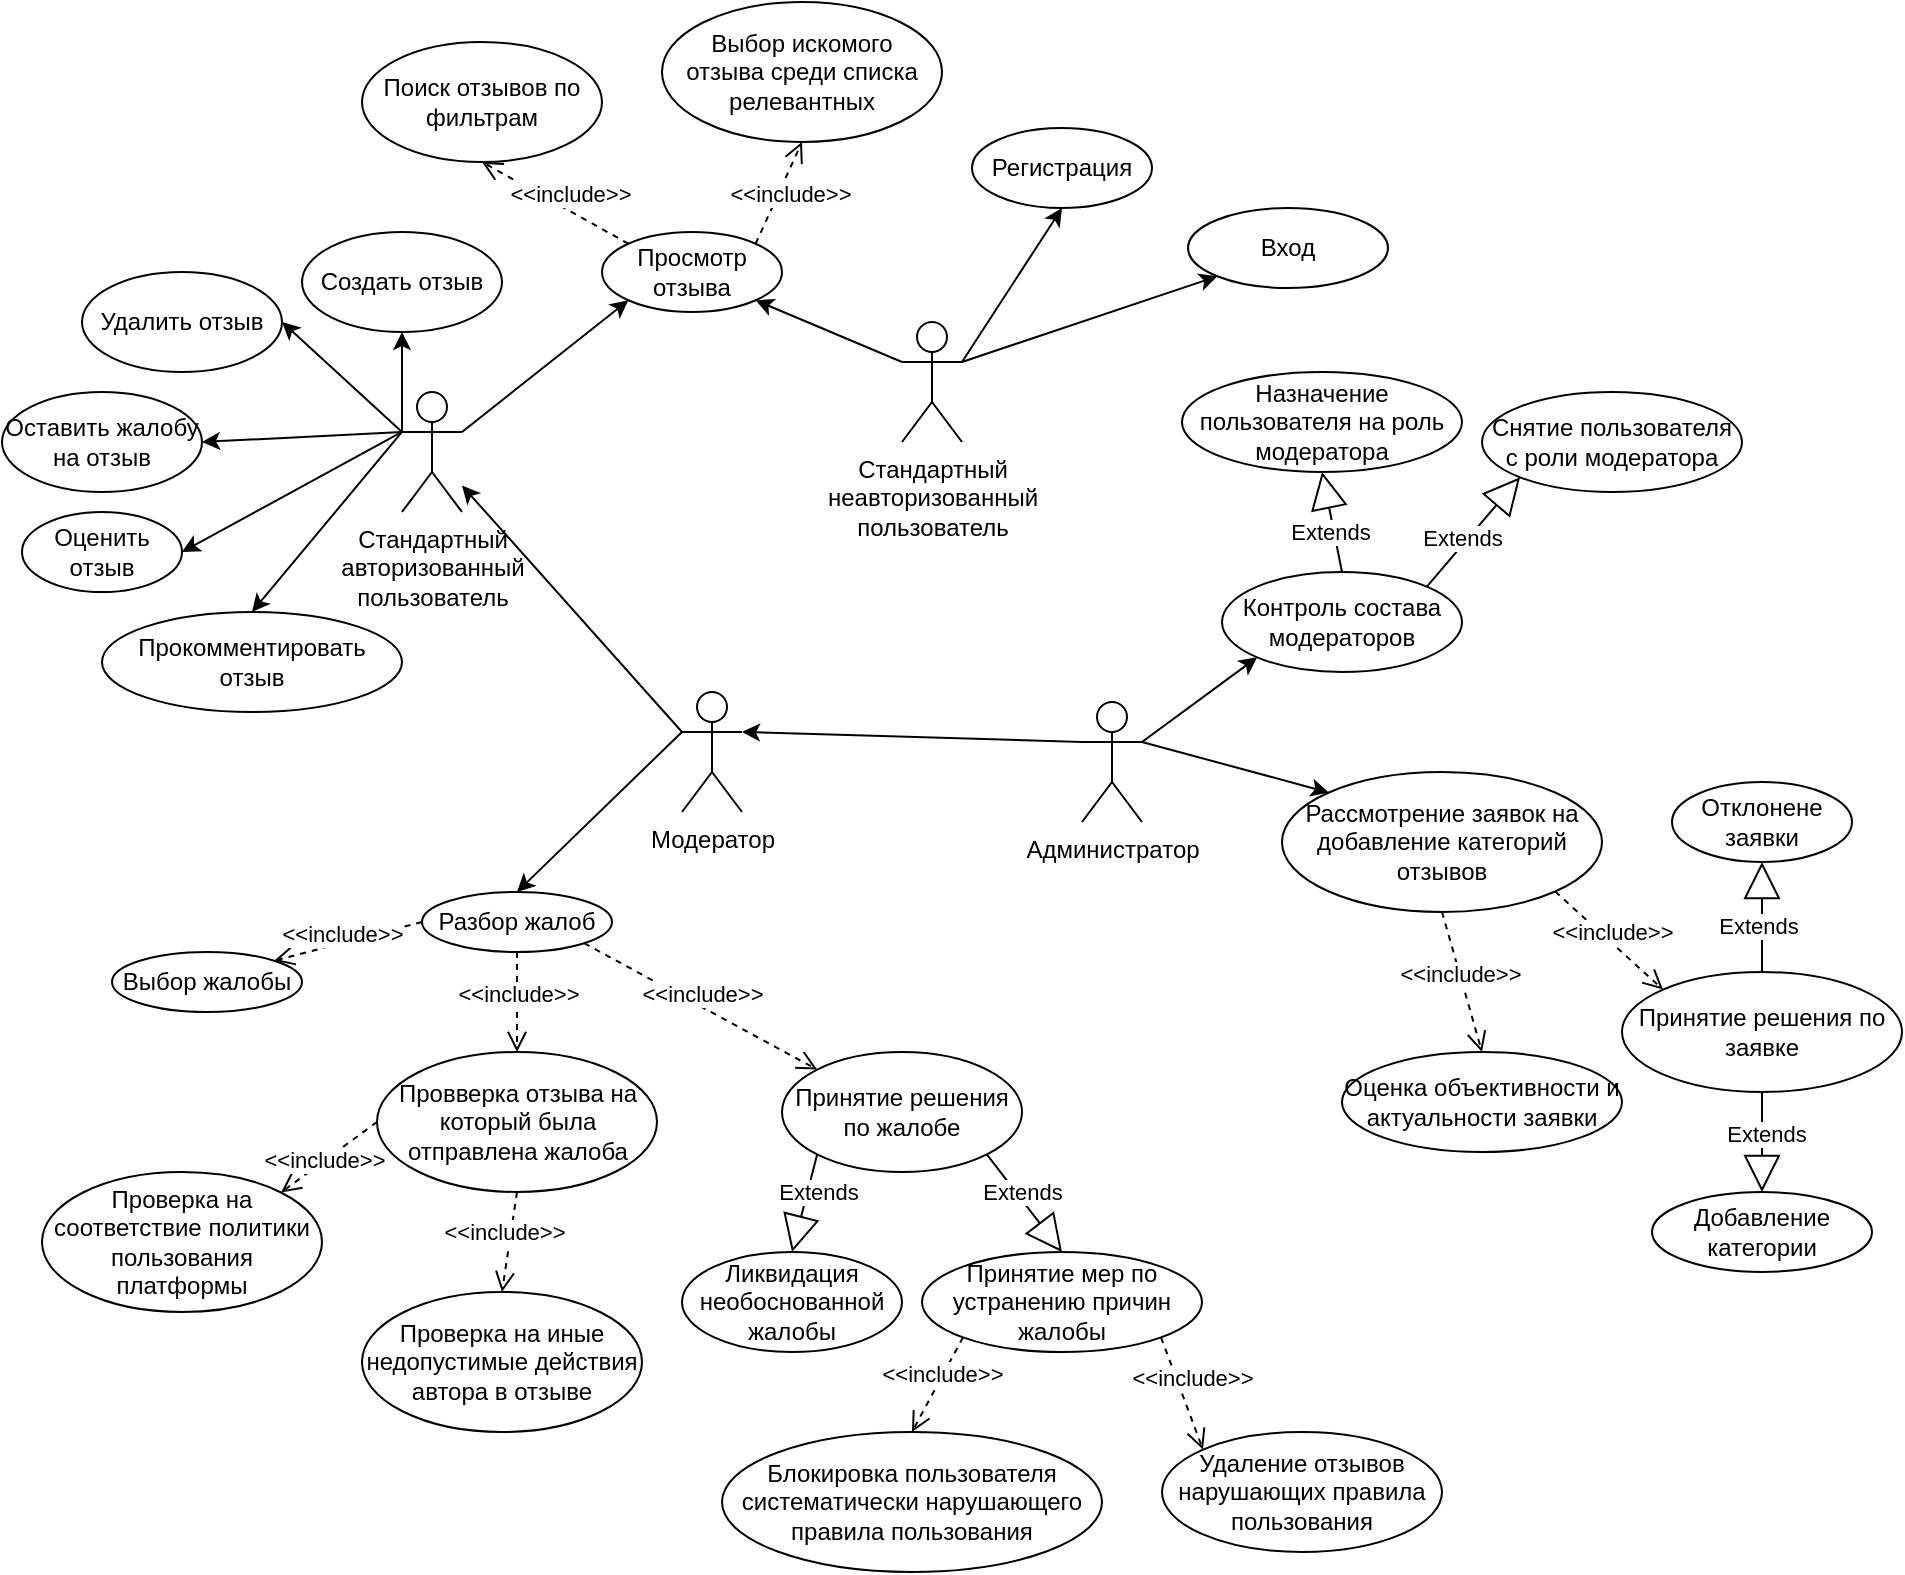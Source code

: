 <mxfile version="16.0.2" type="device"><diagram id="6Z0p92gxA20UZ5hRzo_e" name="Страница 1"><mxGraphModel dx="2" dy="865" grid="0" gridSize="10" guides="1" tooltips="1" connect="1" arrows="1" fold="1" page="1" pageScale="1" pageWidth="1100" pageHeight="850" math="0" shadow="0"><root><mxCell id="0"/><mxCell id="1" parent="0"/><mxCell id="-pxkv0RKF4KP1pfsqD97-1" value="Стандартный&lt;br&gt;неавторизованный&lt;br&gt;пользователь" style="shape=umlActor;verticalLabelPosition=bottom;verticalAlign=top;html=1;outlineConnect=0;" parent="1" vertex="1"><mxGeometry x="1620" y="175" width="30" height="60" as="geometry"/></mxCell><mxCell id="-pxkv0RKF4KP1pfsqD97-5" value="Просмотр отзыва" style="ellipse;whiteSpace=wrap;html=1;" parent="1" vertex="1"><mxGeometry x="1470" y="130" width="90" height="40" as="geometry"/></mxCell><mxCell id="-pxkv0RKF4KP1pfsqD97-6" value="Поиск отзывов по фильтрам" style="ellipse;whiteSpace=wrap;html=1;" parent="1" vertex="1"><mxGeometry x="1350" y="35" width="120" height="60" as="geometry"/></mxCell><mxCell id="-pxkv0RKF4KP1pfsqD97-11" value="&amp;lt;&amp;lt;include&amp;gt;&amp;gt;" style="html=1;verticalAlign=bottom;endArrow=open;dashed=1;endSize=8;rounded=0;entryX=0.5;entryY=1;entryDx=0;entryDy=0;exitX=0;exitY=0;exitDx=0;exitDy=0;" parent="1" source="-pxkv0RKF4KP1pfsqD97-5" target="-pxkv0RKF4KP1pfsqD97-6" edge="1"><mxGeometry x="-0.2" relative="1" as="geometry"><mxPoint x="1860" y="290" as="sourcePoint"/><mxPoint x="1780" y="290" as="targetPoint"/><mxPoint as="offset"/></mxGeometry></mxCell><mxCell id="-pxkv0RKF4KP1pfsqD97-13" value="" style="endArrow=classic;html=1;rounded=0;entryX=1;entryY=1;entryDx=0;entryDy=0;exitX=0;exitY=0.333;exitDx=0;exitDy=0;exitPerimeter=0;" parent="1" source="-pxkv0RKF4KP1pfsqD97-1" target="-pxkv0RKF4KP1pfsqD97-5" edge="1"><mxGeometry width="50" height="50" relative="1" as="geometry"><mxPoint x="1750" y="240" as="sourcePoint"/><mxPoint x="1930" y="270" as="targetPoint"/></mxGeometry></mxCell><mxCell id="-pxkv0RKF4KP1pfsqD97-14" value="Выбор искомого&lt;br&gt;отзыва среди списка релевантных" style="ellipse;whiteSpace=wrap;html=1;" parent="1" vertex="1"><mxGeometry x="1500" y="15" width="140" height="70" as="geometry"/></mxCell><mxCell id="-pxkv0RKF4KP1pfsqD97-15" value="&amp;lt;&amp;lt;include&amp;gt;&amp;gt;" style="html=1;verticalAlign=bottom;endArrow=open;dashed=1;endSize=8;rounded=0;entryX=0.5;entryY=1;entryDx=0;entryDy=0;exitX=1;exitY=0;exitDx=0;exitDy=0;" parent="1" source="-pxkv0RKF4KP1pfsqD97-5" target="-pxkv0RKF4KP1pfsqD97-14" edge="1"><mxGeometry x="-0.204" y="-9" relative="1" as="geometry"><mxPoint x="1780" y="140" as="sourcePoint"/><mxPoint x="1800" y="100" as="targetPoint"/><mxPoint as="offset"/></mxGeometry></mxCell><mxCell id="-pxkv0RKF4KP1pfsqD97-19" value="Регистрация" style="ellipse;whiteSpace=wrap;html=1;" parent="1" vertex="1"><mxGeometry x="1655" y="78" width="90" height="40" as="geometry"/></mxCell><mxCell id="-pxkv0RKF4KP1pfsqD97-20" value="Вход" style="ellipse;whiteSpace=wrap;html=1;" parent="1" vertex="1"><mxGeometry x="1763" y="118" width="100" height="40" as="geometry"/></mxCell><mxCell id="-pxkv0RKF4KP1pfsqD97-23" value="" style="endArrow=classic;html=1;rounded=0;entryX=0.5;entryY=1;entryDx=0;entryDy=0;exitX=1;exitY=0.333;exitDx=0;exitDy=0;exitPerimeter=0;" parent="1" source="-pxkv0RKF4KP1pfsqD97-1" target="-pxkv0RKF4KP1pfsqD97-19" edge="1"><mxGeometry width="50" height="50" relative="1" as="geometry"><mxPoint x="1660" y="205" as="sourcePoint"/><mxPoint x="1700" y="170" as="targetPoint"/></mxGeometry></mxCell><mxCell id="-pxkv0RKF4KP1pfsqD97-24" value="Стандартный&lt;br&gt;авторизованный&lt;br&gt;пользователь" style="shape=umlActor;verticalLabelPosition=bottom;verticalAlign=top;html=1;outlineConnect=0;" parent="1" vertex="1"><mxGeometry x="1370" y="210" width="30" height="60" as="geometry"/></mxCell><mxCell id="-pxkv0RKF4KP1pfsqD97-25" value="Создать отзыв" style="ellipse;whiteSpace=wrap;html=1;" parent="1" vertex="1"><mxGeometry x="1320" y="130" width="100" height="50" as="geometry"/></mxCell><mxCell id="-pxkv0RKF4KP1pfsqD97-26" value="Удалить отзыв" style="ellipse;whiteSpace=wrap;html=1;" parent="1" vertex="1"><mxGeometry x="1210" y="150" width="100" height="50" as="geometry"/></mxCell><mxCell id="-pxkv0RKF4KP1pfsqD97-27" value="Оставить жалобу на отзыв" style="ellipse;whiteSpace=wrap;html=1;rotation=0;" parent="1" vertex="1"><mxGeometry x="1170" y="210" width="100" height="50" as="geometry"/></mxCell><mxCell id="-pxkv0RKF4KP1pfsqD97-28" value="Оценить отзыв" style="ellipse;whiteSpace=wrap;html=1;" parent="1" vertex="1"><mxGeometry x="1180" y="270" width="80" height="40" as="geometry"/></mxCell><mxCell id="-pxkv0RKF4KP1pfsqD97-29" value="Прокомментировать отзыв" style="ellipse;whiteSpace=wrap;html=1;" parent="1" vertex="1"><mxGeometry x="1220" y="320" width="150" height="50" as="geometry"/></mxCell><mxCell id="-pxkv0RKF4KP1pfsqD97-30" value="" style="endArrow=classic;html=1;rounded=0;entryX=0.5;entryY=1;entryDx=0;entryDy=0;exitX=0;exitY=0.333;exitDx=0;exitDy=0;exitPerimeter=0;" parent="1" source="-pxkv0RKF4KP1pfsqD97-24" target="-pxkv0RKF4KP1pfsqD97-25" edge="1"><mxGeometry width="50" height="50" relative="1" as="geometry"><mxPoint x="1710" y="120" as="sourcePoint"/><mxPoint x="1780" y="165" as="targetPoint"/></mxGeometry></mxCell><mxCell id="-pxkv0RKF4KP1pfsqD97-31" value="" style="endArrow=classic;html=1;rounded=0;entryX=1;entryY=0.5;entryDx=0;entryDy=0;exitX=0;exitY=0.333;exitDx=0;exitDy=0;exitPerimeter=0;" parent="1" source="-pxkv0RKF4KP1pfsqD97-24" target="-pxkv0RKF4KP1pfsqD97-26" edge="1"><mxGeometry width="50" height="50" relative="1" as="geometry"><mxPoint x="1355" y="180" as="sourcePoint"/><mxPoint x="1315" y="50" as="targetPoint"/></mxGeometry></mxCell><mxCell id="-pxkv0RKF4KP1pfsqD97-32" value="" style="endArrow=classic;html=1;rounded=0;entryX=1;entryY=0.5;entryDx=0;entryDy=0;exitX=0;exitY=0.333;exitDx=0;exitDy=0;exitPerimeter=0;" parent="1" source="-pxkv0RKF4KP1pfsqD97-24" target="-pxkv0RKF4KP1pfsqD97-27" edge="1"><mxGeometry width="50" height="50" relative="1" as="geometry"><mxPoint x="1365" y="190" as="sourcePoint"/><mxPoint x="1325" y="60" as="targetPoint"/></mxGeometry></mxCell><mxCell id="-pxkv0RKF4KP1pfsqD97-33" value="" style="endArrow=classic;html=1;rounded=0;entryX=1;entryY=0.5;entryDx=0;entryDy=0;exitX=0;exitY=0.333;exitDx=0;exitDy=0;exitPerimeter=0;" parent="1" source="-pxkv0RKF4KP1pfsqD97-24" target="-pxkv0RKF4KP1pfsqD97-28" edge="1"><mxGeometry width="50" height="50" relative="1" as="geometry"><mxPoint x="1375" y="200" as="sourcePoint"/><mxPoint x="1335" y="70" as="targetPoint"/></mxGeometry></mxCell><mxCell id="-pxkv0RKF4KP1pfsqD97-34" value="" style="endArrow=classic;html=1;rounded=0;entryX=0.5;entryY=0;entryDx=0;entryDy=0;exitX=0;exitY=0.333;exitDx=0;exitDy=0;exitPerimeter=0;" parent="1" source="-pxkv0RKF4KP1pfsqD97-24" target="-pxkv0RKF4KP1pfsqD97-29" edge="1"><mxGeometry width="50" height="50" relative="1" as="geometry"><mxPoint x="1385" y="210" as="sourcePoint"/><mxPoint x="1345" y="80" as="targetPoint"/></mxGeometry></mxCell><mxCell id="-pxkv0RKF4KP1pfsqD97-35" value="" style="endArrow=classic;html=1;rounded=0;exitX=1;exitY=0.333;exitDx=0;exitDy=0;exitPerimeter=0;entryX=0;entryY=1;entryDx=0;entryDy=0;" parent="1" source="-pxkv0RKF4KP1pfsqD97-24" target="-pxkv0RKF4KP1pfsqD97-5" edge="1"><mxGeometry width="50" height="50" relative="1" as="geometry"><mxPoint x="1630" y="205" as="sourcePoint"/><mxPoint x="1520" y="270" as="targetPoint"/></mxGeometry></mxCell><mxCell id="-pxkv0RKF4KP1pfsqD97-37" value="Модератор" style="shape=umlActor;verticalLabelPosition=bottom;verticalAlign=top;html=1;outlineConnect=0;" parent="1" vertex="1"><mxGeometry x="1510" y="360" width="30" height="60" as="geometry"/></mxCell><mxCell id="-pxkv0RKF4KP1pfsqD97-40" value="Разбор жалоб" style="ellipse;whiteSpace=wrap;html=1;" parent="1" vertex="1"><mxGeometry x="1380" y="460" width="95" height="30" as="geometry"/></mxCell><mxCell id="-pxkv0RKF4KP1pfsqD97-41" value="Принятие решения по жалобе" style="ellipse;whiteSpace=wrap;html=1;" parent="1" vertex="1"><mxGeometry x="1560" y="540" width="120" height="60" as="geometry"/></mxCell><mxCell id="-pxkv0RKF4KP1pfsqD97-42" value="Выбор жалобы" style="ellipse;whiteSpace=wrap;html=1;" parent="1" vertex="1"><mxGeometry x="1225" y="490" width="95" height="30" as="geometry"/></mxCell><mxCell id="-pxkv0RKF4KP1pfsqD97-43" value="Провверка отзыва на который была отправлена жалоба" style="ellipse;whiteSpace=wrap;html=1;" parent="1" vertex="1"><mxGeometry x="1357.5" y="540" width="140" height="70" as="geometry"/></mxCell><mxCell id="-pxkv0RKF4KP1pfsqD97-44" value="Проверка на соответствие политики пользования платформы" style="ellipse;whiteSpace=wrap;html=1;" parent="1" vertex="1"><mxGeometry x="1190" y="600" width="140" height="70" as="geometry"/></mxCell><mxCell id="-pxkv0RKF4KP1pfsqD97-45" value="Проверка на иные недопустимые действия автора в отзыве" style="ellipse;whiteSpace=wrap;html=1;" parent="1" vertex="1"><mxGeometry x="1350" y="660" width="140" height="70" as="geometry"/></mxCell><mxCell id="-pxkv0RKF4KP1pfsqD97-46" value="&amp;lt;&amp;lt;include&amp;gt;&amp;gt;" style="html=1;verticalAlign=bottom;endArrow=open;dashed=1;endSize=8;rounded=0;entryX=1;entryY=0;entryDx=0;entryDy=0;exitX=0;exitY=0.5;exitDx=0;exitDy=0;" parent="1" source="-pxkv0RKF4KP1pfsqD97-43" target="-pxkv0RKF4KP1pfsqD97-44" edge="1"><mxGeometry x="0.265" y="7" relative="1" as="geometry"><mxPoint x="1596.46" y="145.7" as="sourcePoint"/><mxPoint x="1650" y="80" as="targetPoint"/><mxPoint as="offset"/><Array as="points"/></mxGeometry></mxCell><mxCell id="-pxkv0RKF4KP1pfsqD97-47" value="&amp;lt;&amp;lt;include&amp;gt;&amp;gt;" style="html=1;verticalAlign=bottom;endArrow=open;dashed=1;endSize=8;rounded=0;entryX=0.5;entryY=0;entryDx=0;entryDy=0;exitX=0.5;exitY=1;exitDx=0;exitDy=0;" parent="1" source="-pxkv0RKF4KP1pfsqD97-43" target="-pxkv0RKF4KP1pfsqD97-45" edge="1"><mxGeometry x="0.172" y="-2" relative="1" as="geometry"><mxPoint x="1270.503" y="579.749" as="sourcePoint"/><mxPoint x="1229.497" y="620.251" as="targetPoint"/><mxPoint as="offset"/></mxGeometry></mxCell><mxCell id="-pxkv0RKF4KP1pfsqD97-48" value="&amp;lt;&amp;lt;include&amp;gt;&amp;gt;" style="html=1;verticalAlign=bottom;endArrow=open;dashed=1;endSize=8;rounded=0;entryX=0.5;entryY=0;entryDx=0;entryDy=0;exitX=0.5;exitY=1;exitDx=0;exitDy=0;" parent="1" source="-pxkv0RKF4KP1pfsqD97-40" target="-pxkv0RKF4KP1pfsqD97-43" edge="1"><mxGeometry x="0.2" relative="1" as="geometry"><mxPoint x="1360" y="500" as="sourcePoint"/><mxPoint x="1530" y="630" as="targetPoint"/><mxPoint as="offset"/></mxGeometry></mxCell><mxCell id="-pxkv0RKF4KP1pfsqD97-49" value="&amp;lt;&amp;lt;include&amp;gt;&amp;gt;" style="html=1;verticalAlign=bottom;endArrow=open;dashed=1;endSize=8;rounded=0;entryX=1;entryY=0;entryDx=0;entryDy=0;exitX=0;exitY=0.5;exitDx=0;exitDy=0;" parent="1" source="-pxkv0RKF4KP1pfsqD97-40" target="-pxkv0RKF4KP1pfsqD97-42" edge="1"><mxGeometry x="0.117" y="4" relative="1" as="geometry"><mxPoint x="1373.682" y="495.533" as="sourcePoint"/><mxPoint x="1330" y="530" as="targetPoint"/><mxPoint as="offset"/></mxGeometry></mxCell><mxCell id="-pxkv0RKF4KP1pfsqD97-51" value="&amp;lt;&amp;lt;include&amp;gt;&amp;gt;" style="html=1;verticalAlign=bottom;endArrow=open;dashed=1;endSize=8;rounded=0;entryX=0;entryY=0;entryDx=0;entryDy=0;exitX=1;exitY=1;exitDx=0;exitDy=0;" parent="1" source="-pxkv0RKF4KP1pfsqD97-40" target="-pxkv0RKF4KP1pfsqD97-41" edge="1"><mxGeometry x="0.027" y="-2" relative="1" as="geometry"><mxPoint x="1560" y="510" as="sourcePoint"/><mxPoint x="1316.422" y="504.5" as="targetPoint"/><mxPoint as="offset"/></mxGeometry></mxCell><mxCell id="-pxkv0RKF4KP1pfsqD97-52" value="Ликвидация необоснованной жалобы" style="ellipse;whiteSpace=wrap;html=1;" parent="1" vertex="1"><mxGeometry x="1510" y="640" width="110" height="50" as="geometry"/></mxCell><mxCell id="-pxkv0RKF4KP1pfsqD97-53" value="Принятие мер по устранению причин жалобы" style="ellipse;whiteSpace=wrap;html=1;" parent="1" vertex="1"><mxGeometry x="1630" y="640" width="140" height="50" as="geometry"/></mxCell><mxCell id="-pxkv0RKF4KP1pfsqD97-56" value="" style="endArrow=classic;html=1;rounded=0;exitX=0;exitY=0.333;exitDx=0;exitDy=0;exitPerimeter=0;entryX=0.5;entryY=0;entryDx=0;entryDy=0;" parent="1" source="-pxkv0RKF4KP1pfsqD97-37" target="-pxkv0RKF4KP1pfsqD97-40" edge="1"><mxGeometry width="50" height="50" relative="1" as="geometry"><mxPoint x="1410" y="240" as="sourcePoint"/><mxPoint x="1520" y="160" as="targetPoint"/></mxGeometry></mxCell><mxCell id="-pxkv0RKF4KP1pfsqD97-57" value="Блокировка пользователя систематически нарушающего правила пользования" style="ellipse;whiteSpace=wrap;html=1;" parent="1" vertex="1"><mxGeometry x="1530" y="730" width="190" height="70" as="geometry"/></mxCell><mxCell id="-pxkv0RKF4KP1pfsqD97-58" value="Extends" style="endArrow=block;endSize=16;endFill=0;html=1;rounded=0;exitX=0;exitY=1;exitDx=0;exitDy=0;entryX=0.5;entryY=0;entryDx=0;entryDy=0;" parent="1" source="-pxkv0RKF4KP1pfsqD97-41" target="-pxkv0RKF4KP1pfsqD97-52" edge="1"><mxGeometry x="-0.278" y="5" width="160" relative="1" as="geometry"><mxPoint x="1890" y="460" as="sourcePoint"/><mxPoint x="1810" y="400" as="targetPoint"/><mxPoint as="offset"/></mxGeometry></mxCell><mxCell id="-pxkv0RKF4KP1pfsqD97-59" value="Extends" style="endArrow=block;endSize=16;endFill=0;html=1;rounded=0;exitX=1;exitY=1;exitDx=0;exitDy=0;entryX=0.5;entryY=0;entryDx=0;entryDy=0;" parent="1" source="-pxkv0RKF4KP1pfsqD97-41" target="-pxkv0RKF4KP1pfsqD97-53" edge="1"><mxGeometry x="-0.168" y="2" width="160" relative="1" as="geometry"><mxPoint x="1530" y="400" as="sourcePoint"/><mxPoint x="1450" y="340" as="targetPoint"/><mxPoint as="offset"/></mxGeometry></mxCell><mxCell id="-pxkv0RKF4KP1pfsqD97-60" value="Удаление отзывов нарушающих правила пользования" style="ellipse;whiteSpace=wrap;html=1;" parent="1" vertex="1"><mxGeometry x="1750" y="730" width="140" height="60" as="geometry"/></mxCell><mxCell id="-pxkv0RKF4KP1pfsqD97-61" value="&amp;lt;&amp;lt;include&amp;gt;&amp;gt;" style="html=1;verticalAlign=bottom;endArrow=open;dashed=1;endSize=8;rounded=0;entryX=0.5;entryY=0;entryDx=0;entryDy=0;exitX=0;exitY=1;exitDx=0;exitDy=0;" parent="1" source="-pxkv0RKF4KP1pfsqD97-53" target="-pxkv0RKF4KP1pfsqD97-57" edge="1"><mxGeometry x="0.08" y="4" relative="1" as="geometry"><mxPoint x="1820" y="610" as="sourcePoint"/><mxPoint x="1810" y="530" as="targetPoint"/><mxPoint as="offset"/></mxGeometry></mxCell><mxCell id="-pxkv0RKF4KP1pfsqD97-62" value="&amp;lt;&amp;lt;include&amp;gt;&amp;gt;" style="html=1;verticalAlign=bottom;endArrow=open;dashed=1;endSize=8;rounded=0;entryX=0;entryY=0;entryDx=0;entryDy=0;exitX=1;exitY=1;exitDx=0;exitDy=0;" parent="1" source="-pxkv0RKF4KP1pfsqD97-53" target="-pxkv0RKF4KP1pfsqD97-60" edge="1"><mxGeometry x="0.08" y="4" relative="1" as="geometry"><mxPoint x="1660.503" y="692.678" as="sourcePoint"/><mxPoint x="1635" y="740.0" as="targetPoint"/><mxPoint as="offset"/></mxGeometry></mxCell><mxCell id="-pxkv0RKF4KP1pfsqD97-63" value="Администратор" style="shape=umlActor;verticalLabelPosition=bottom;verticalAlign=top;html=1;outlineConnect=0;" parent="1" vertex="1"><mxGeometry x="1710" y="365" width="30" height="60" as="geometry"/></mxCell><mxCell id="-pxkv0RKF4KP1pfsqD97-68" value="Контроль состава модераторов" style="ellipse;whiteSpace=wrap;html=1;" parent="1" vertex="1"><mxGeometry x="1780" y="300" width="120" height="50" as="geometry"/></mxCell><mxCell id="-pxkv0RKF4KP1pfsqD97-69" value="Назначение пользователя на роль модератора" style="ellipse;whiteSpace=wrap;html=1;" parent="1" vertex="1"><mxGeometry x="1760" y="200" width="140" height="50" as="geometry"/></mxCell><mxCell id="-pxkv0RKF4KP1pfsqD97-70" value="Снятие пользователя с роли модератора" style="ellipse;whiteSpace=wrap;html=1;" parent="1" vertex="1"><mxGeometry x="1910" y="210" width="130" height="50" as="geometry"/></mxCell><mxCell id="-pxkv0RKF4KP1pfsqD97-71" value="Extends" style="endArrow=block;endSize=16;endFill=0;html=1;rounded=0;exitX=1;exitY=0;exitDx=0;exitDy=0;entryX=0;entryY=1;entryDx=0;entryDy=0;" parent="1" source="-pxkv0RKF4KP1pfsqD97-68" target="-pxkv0RKF4KP1pfsqD97-70" edge="1"><mxGeometry x="-0.168" y="2" width="160" relative="1" as="geometry"><mxPoint x="1672.426" y="601.213" as="sourcePoint"/><mxPoint x="1710" y="650.0" as="targetPoint"/><mxPoint as="offset"/></mxGeometry></mxCell><mxCell id="-pxkv0RKF4KP1pfsqD97-72" value="Extends" style="endArrow=block;endSize=16;endFill=0;html=1;rounded=0;exitX=0.5;exitY=0;exitDx=0;exitDy=0;entryX=0.5;entryY=1;entryDx=0;entryDy=0;" parent="1" source="-pxkv0RKF4KP1pfsqD97-68" target="-pxkv0RKF4KP1pfsqD97-69" edge="1"><mxGeometry x="-0.168" y="2" width="160" relative="1" as="geometry"><mxPoint x="1892.426" y="317.322" as="sourcePoint"/><mxPoint x="1957.574" y="267.678" as="targetPoint"/><mxPoint as="offset"/></mxGeometry></mxCell><mxCell id="-pxkv0RKF4KP1pfsqD97-73" value="" style="endArrow=classic;html=1;rounded=0;exitX=1;exitY=0.333;exitDx=0;exitDy=0;exitPerimeter=0;entryX=0;entryY=1;entryDx=0;entryDy=0;" parent="1" source="-pxkv0RKF4KP1pfsqD97-63" target="-pxkv0RKF4KP1pfsqD97-68" edge="1"><mxGeometry width="50" height="50" relative="1" as="geometry"><mxPoint x="1520" y="390.0" as="sourcePoint"/><mxPoint x="1850" y="420" as="targetPoint"/></mxGeometry></mxCell><mxCell id="-pxkv0RKF4KP1pfsqD97-75" value="Рассмотрение заявок на добавление категорий отзывов" style="ellipse;whiteSpace=wrap;html=1;" parent="1" vertex="1"><mxGeometry x="1810" y="400" width="160" height="70" as="geometry"/></mxCell><mxCell id="-pxkv0RKF4KP1pfsqD97-76" value="" style="endArrow=classic;html=1;rounded=0;entryX=0;entryY=0;entryDx=0;entryDy=0;exitX=1;exitY=0.333;exitDx=0;exitDy=0;exitPerimeter=0;" parent="1" source="-pxkv0RKF4KP1pfsqD97-63" target="-pxkv0RKF4KP1pfsqD97-75" edge="1"><mxGeometry width="50" height="50" relative="1" as="geometry"><mxPoint x="1790" y="395" as="sourcePoint"/><mxPoint x="1806.963" y="352.42" as="targetPoint"/></mxGeometry></mxCell><mxCell id="-pxkv0RKF4KP1pfsqD97-77" value="Оценка объективности и актуальности заявки" style="ellipse;whiteSpace=wrap;html=1;" parent="1" vertex="1"><mxGeometry x="1840" y="540" width="140" height="50" as="geometry"/></mxCell><mxCell id="-pxkv0RKF4KP1pfsqD97-78" value="Принятие решения по заявке" style="ellipse;whiteSpace=wrap;html=1;" parent="1" vertex="1"><mxGeometry x="1980" y="500" width="140" height="60" as="geometry"/></mxCell><mxCell id="-pxkv0RKF4KP1pfsqD97-80" value="&amp;lt;&amp;lt;include&amp;gt;&amp;gt;" style="html=1;verticalAlign=bottom;endArrow=open;dashed=1;endSize=8;rounded=0;entryX=0;entryY=0;entryDx=0;entryDy=0;exitX=1;exitY=1;exitDx=0;exitDy=0;" parent="1" source="-pxkv0RKF4KP1pfsqD97-75" target="-pxkv0RKF4KP1pfsqD97-78" edge="1"><mxGeometry x="0.1" y="-3" relative="1" as="geometry"><mxPoint x="2000" y="500" as="sourcePoint"/><mxPoint x="1316.773" y="504.614" as="targetPoint"/><mxPoint x="1" as="offset"/></mxGeometry></mxCell><mxCell id="-pxkv0RKF4KP1pfsqD97-82" value="&amp;lt;&amp;lt;include&amp;gt;&amp;gt;" style="html=1;verticalAlign=bottom;endArrow=open;dashed=1;endSize=8;rounded=0;entryX=0.5;entryY=0;entryDx=0;entryDy=0;exitX=0.5;exitY=1;exitDx=0;exitDy=0;" parent="1" source="-pxkv0RKF4KP1pfsqD97-75" target="-pxkv0RKF4KP1pfsqD97-77" edge="1"><mxGeometry x="0.145" y="-1" relative="1" as="geometry"><mxPoint x="1956.839" y="421.111" as="sourcePoint"/><mxPoint x="1999.79" y="367.42" as="targetPoint"/><mxPoint x="-1" as="offset"/></mxGeometry></mxCell><mxCell id="-pxkv0RKF4KP1pfsqD97-83" value="Добавление&lt;br&gt;категории" style="ellipse;whiteSpace=wrap;html=1;" parent="1" vertex="1"><mxGeometry x="1995" y="610" width="110" height="40" as="geometry"/></mxCell><mxCell id="-pxkv0RKF4KP1pfsqD97-84" value="Отклонене заявки" style="ellipse;whiteSpace=wrap;html=1;" parent="1" vertex="1"><mxGeometry x="2005" y="405" width="90" height="40" as="geometry"/></mxCell><mxCell id="-pxkv0RKF4KP1pfsqD97-85" value="Extends" style="endArrow=block;endSize=16;endFill=0;html=1;rounded=0;exitX=0.5;exitY=1;exitDx=0;exitDy=0;entryX=0.5;entryY=0;entryDx=0;entryDy=0;" parent="1" source="-pxkv0RKF4KP1pfsqD97-78" target="-pxkv0RKF4KP1pfsqD97-83" edge="1"><mxGeometry x="-0.168" y="2" width="160" relative="1" as="geometry"><mxPoint x="1820" y="630" as="sourcePoint"/><mxPoint x="1850" y="690" as="targetPoint"/><mxPoint as="offset"/></mxGeometry></mxCell><mxCell id="-pxkv0RKF4KP1pfsqD97-86" value="Extends" style="endArrow=block;endSize=16;endFill=0;html=1;rounded=0;exitX=0.5;exitY=0;exitDx=0;exitDy=0;entryX=0.5;entryY=1;entryDx=0;entryDy=0;" parent="1" source="-pxkv0RKF4KP1pfsqD97-78" target="-pxkv0RKF4KP1pfsqD97-84" edge="1"><mxGeometry x="-0.168" y="2" width="160" relative="1" as="geometry"><mxPoint x="2060" y="570.0" as="sourcePoint"/><mxPoint x="2085" y="610.0" as="targetPoint"/><mxPoint as="offset"/></mxGeometry></mxCell><mxCell id="iSqEjGcXLLnl4VlrhQAn-1" value="" style="endArrow=classic;html=1;rounded=0;entryX=0;entryY=1;entryDx=0;entryDy=0;exitX=1;exitY=0.333;exitDx=0;exitDy=0;exitPerimeter=0;" edge="1" parent="1" source="-pxkv0RKF4KP1pfsqD97-1" target="-pxkv0RKF4KP1pfsqD97-20"><mxGeometry width="50" height="50" relative="1" as="geometry"><mxPoint x="1840" y="136" as="sourcePoint"/><mxPoint x="1674" y="417" as="targetPoint"/></mxGeometry></mxCell><mxCell id="iSqEjGcXLLnl4VlrhQAn-2" value="" style="endArrow=classic;html=1;rounded=0;exitX=0;exitY=0.333;exitDx=0;exitDy=0;exitPerimeter=0;" edge="1" parent="1" source="-pxkv0RKF4KP1pfsqD97-37" target="-pxkv0RKF4KP1pfsqD97-24"><mxGeometry width="50" height="50" relative="1" as="geometry"><mxPoint x="1468" y="383" as="sourcePoint"/><mxPoint x="1710" y="128" as="targetPoint"/></mxGeometry></mxCell><mxCell id="iSqEjGcXLLnl4VlrhQAn-3" value="" style="endArrow=classic;html=1;rounded=0;exitX=0;exitY=0.333;exitDx=0;exitDy=0;exitPerimeter=0;entryX=1;entryY=0.333;entryDx=0;entryDy=0;entryPerimeter=0;" edge="1" parent="1" source="-pxkv0RKF4KP1pfsqD97-63" target="-pxkv0RKF4KP1pfsqD97-37"><mxGeometry width="50" height="50" relative="1" as="geometry"><mxPoint x="1520" y="390" as="sourcePoint"/><mxPoint x="1513" y="303" as="targetPoint"/></mxGeometry></mxCell></root></mxGraphModel></diagram></mxfile>